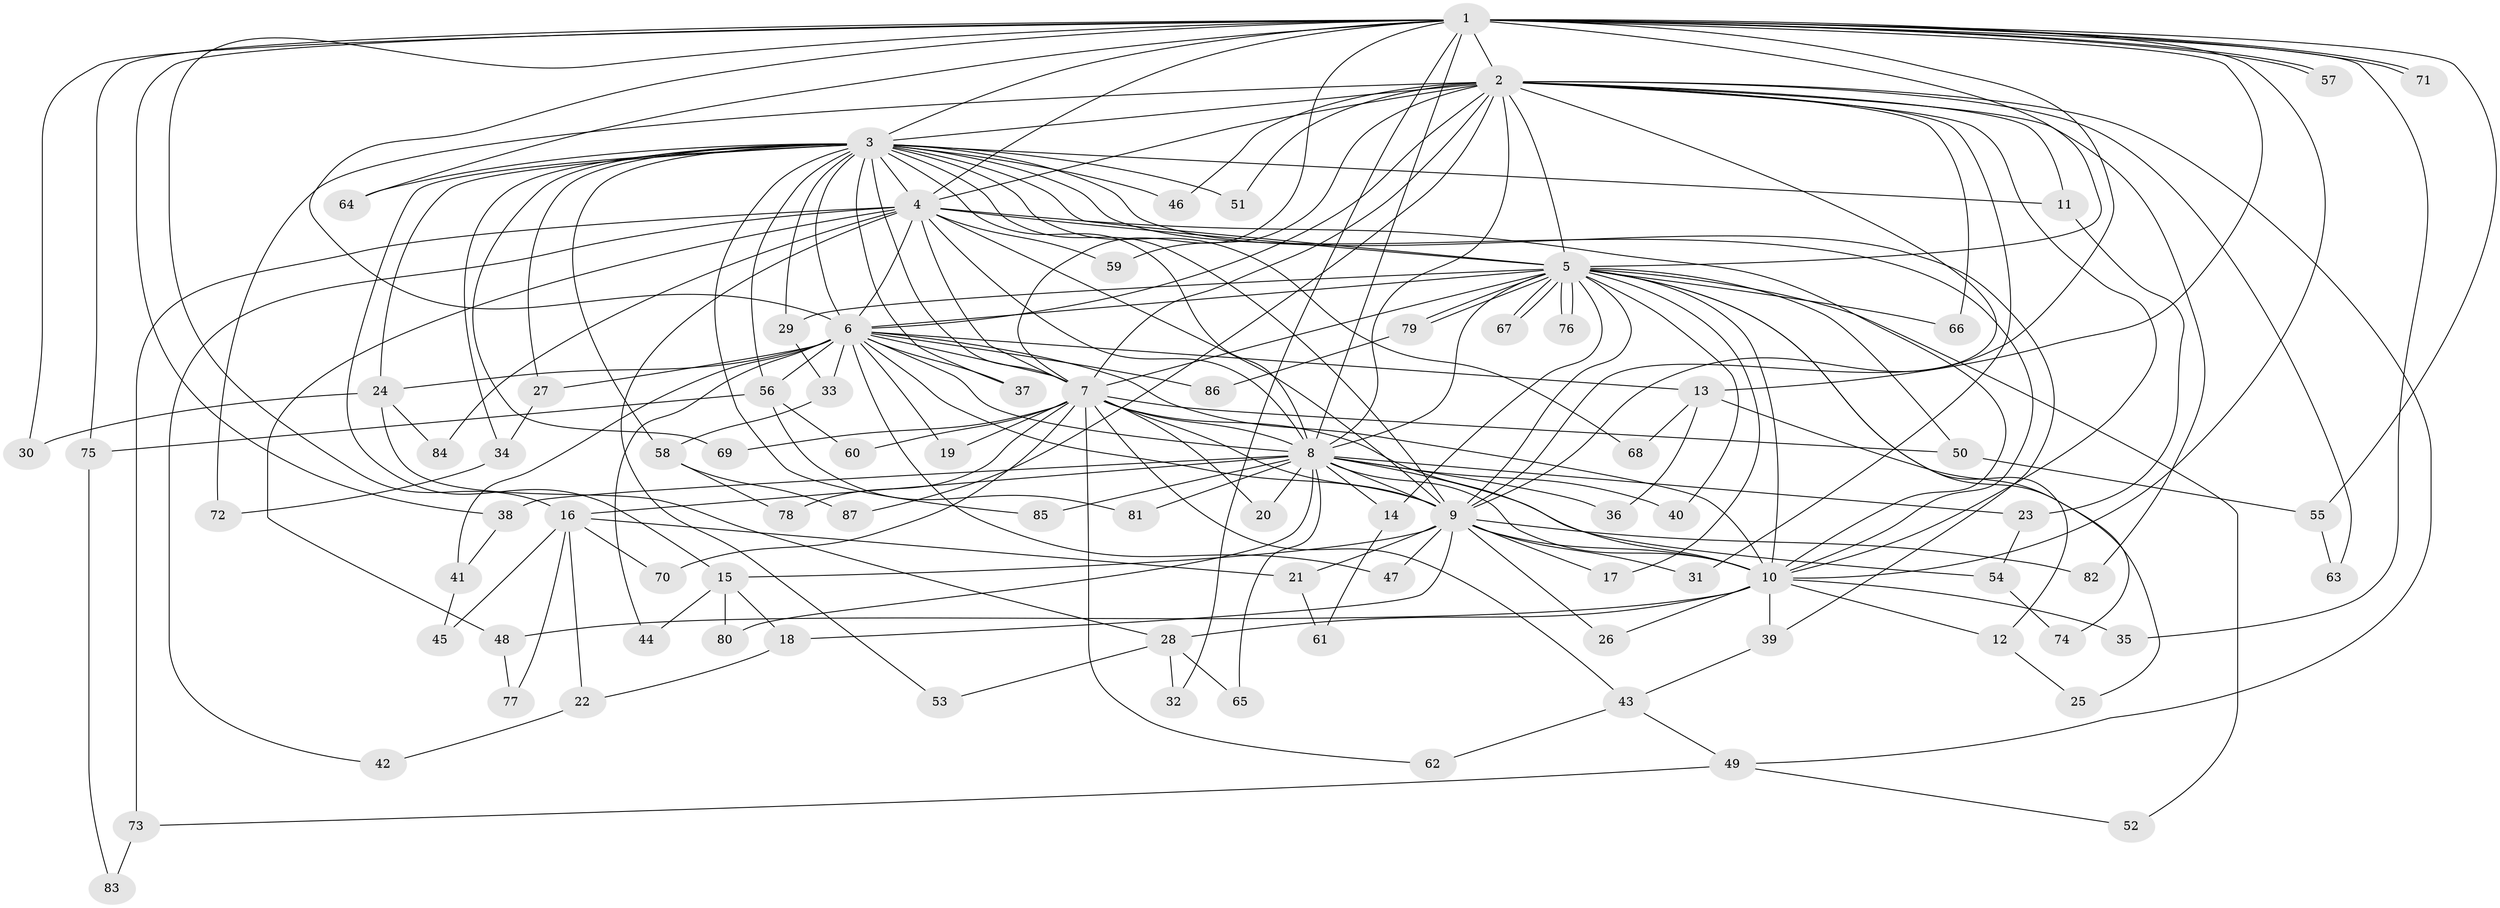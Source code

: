 // Generated by graph-tools (version 1.1) at 2025/25/03/09/25 03:25:51]
// undirected, 87 vertices, 199 edges
graph export_dot {
graph [start="1"]
  node [color=gray90,style=filled];
  1;
  2;
  3;
  4;
  5;
  6;
  7;
  8;
  9;
  10;
  11;
  12;
  13;
  14;
  15;
  16;
  17;
  18;
  19;
  20;
  21;
  22;
  23;
  24;
  25;
  26;
  27;
  28;
  29;
  30;
  31;
  32;
  33;
  34;
  35;
  36;
  37;
  38;
  39;
  40;
  41;
  42;
  43;
  44;
  45;
  46;
  47;
  48;
  49;
  50;
  51;
  52;
  53;
  54;
  55;
  56;
  57;
  58;
  59;
  60;
  61;
  62;
  63;
  64;
  65;
  66;
  67;
  68;
  69;
  70;
  71;
  72;
  73;
  74;
  75;
  76;
  77;
  78;
  79;
  80;
  81;
  82;
  83;
  84;
  85;
  86;
  87;
  1 -- 2;
  1 -- 3;
  1 -- 4;
  1 -- 5;
  1 -- 6;
  1 -- 7;
  1 -- 8;
  1 -- 9;
  1 -- 10;
  1 -- 13;
  1 -- 16;
  1 -- 30;
  1 -- 32;
  1 -- 35;
  1 -- 38;
  1 -- 55;
  1 -- 57;
  1 -- 57;
  1 -- 64;
  1 -- 71;
  1 -- 71;
  1 -- 75;
  2 -- 3;
  2 -- 4;
  2 -- 5;
  2 -- 6;
  2 -- 7;
  2 -- 8;
  2 -- 9;
  2 -- 10;
  2 -- 11;
  2 -- 31;
  2 -- 46;
  2 -- 49;
  2 -- 51;
  2 -- 59;
  2 -- 63;
  2 -- 66;
  2 -- 72;
  2 -- 82;
  2 -- 87;
  3 -- 4;
  3 -- 5;
  3 -- 6;
  3 -- 7;
  3 -- 8;
  3 -- 9;
  3 -- 10;
  3 -- 11;
  3 -- 15;
  3 -- 24;
  3 -- 27;
  3 -- 29;
  3 -- 34;
  3 -- 37;
  3 -- 39;
  3 -- 46;
  3 -- 51;
  3 -- 56;
  3 -- 58;
  3 -- 64;
  3 -- 68;
  3 -- 69;
  3 -- 85;
  4 -- 5;
  4 -- 6;
  4 -- 7;
  4 -- 8;
  4 -- 9;
  4 -- 10;
  4 -- 42;
  4 -- 48;
  4 -- 53;
  4 -- 59;
  4 -- 73;
  4 -- 84;
  5 -- 6;
  5 -- 7;
  5 -- 8;
  5 -- 9;
  5 -- 10;
  5 -- 12;
  5 -- 14;
  5 -- 17;
  5 -- 29;
  5 -- 40;
  5 -- 50;
  5 -- 52;
  5 -- 66;
  5 -- 67;
  5 -- 67;
  5 -- 74;
  5 -- 76;
  5 -- 76;
  5 -- 79;
  5 -- 79;
  6 -- 7;
  6 -- 8;
  6 -- 9;
  6 -- 10;
  6 -- 13;
  6 -- 19;
  6 -- 24;
  6 -- 27;
  6 -- 33;
  6 -- 37;
  6 -- 41;
  6 -- 44;
  6 -- 47;
  6 -- 56;
  6 -- 86;
  7 -- 8;
  7 -- 9;
  7 -- 10;
  7 -- 19;
  7 -- 20;
  7 -- 43;
  7 -- 50;
  7 -- 60;
  7 -- 62;
  7 -- 69;
  7 -- 70;
  7 -- 78;
  8 -- 9;
  8 -- 10;
  8 -- 14;
  8 -- 16;
  8 -- 20;
  8 -- 23;
  8 -- 36;
  8 -- 38;
  8 -- 40;
  8 -- 54;
  8 -- 65;
  8 -- 80;
  8 -- 81;
  8 -- 85;
  9 -- 10;
  9 -- 15;
  9 -- 17;
  9 -- 18;
  9 -- 21;
  9 -- 26;
  9 -- 31;
  9 -- 47;
  9 -- 82;
  10 -- 12;
  10 -- 26;
  10 -- 28;
  10 -- 35;
  10 -- 39;
  10 -- 48;
  11 -- 23;
  12 -- 25;
  13 -- 25;
  13 -- 36;
  13 -- 68;
  14 -- 61;
  15 -- 18;
  15 -- 44;
  15 -- 80;
  16 -- 21;
  16 -- 22;
  16 -- 45;
  16 -- 70;
  16 -- 77;
  18 -- 22;
  21 -- 61;
  22 -- 42;
  23 -- 54;
  24 -- 28;
  24 -- 30;
  24 -- 84;
  27 -- 34;
  28 -- 32;
  28 -- 53;
  28 -- 65;
  29 -- 33;
  33 -- 58;
  34 -- 72;
  38 -- 41;
  39 -- 43;
  41 -- 45;
  43 -- 49;
  43 -- 62;
  48 -- 77;
  49 -- 52;
  49 -- 73;
  50 -- 55;
  54 -- 74;
  55 -- 63;
  56 -- 60;
  56 -- 75;
  56 -- 81;
  58 -- 78;
  58 -- 87;
  73 -- 83;
  75 -- 83;
  79 -- 86;
}

